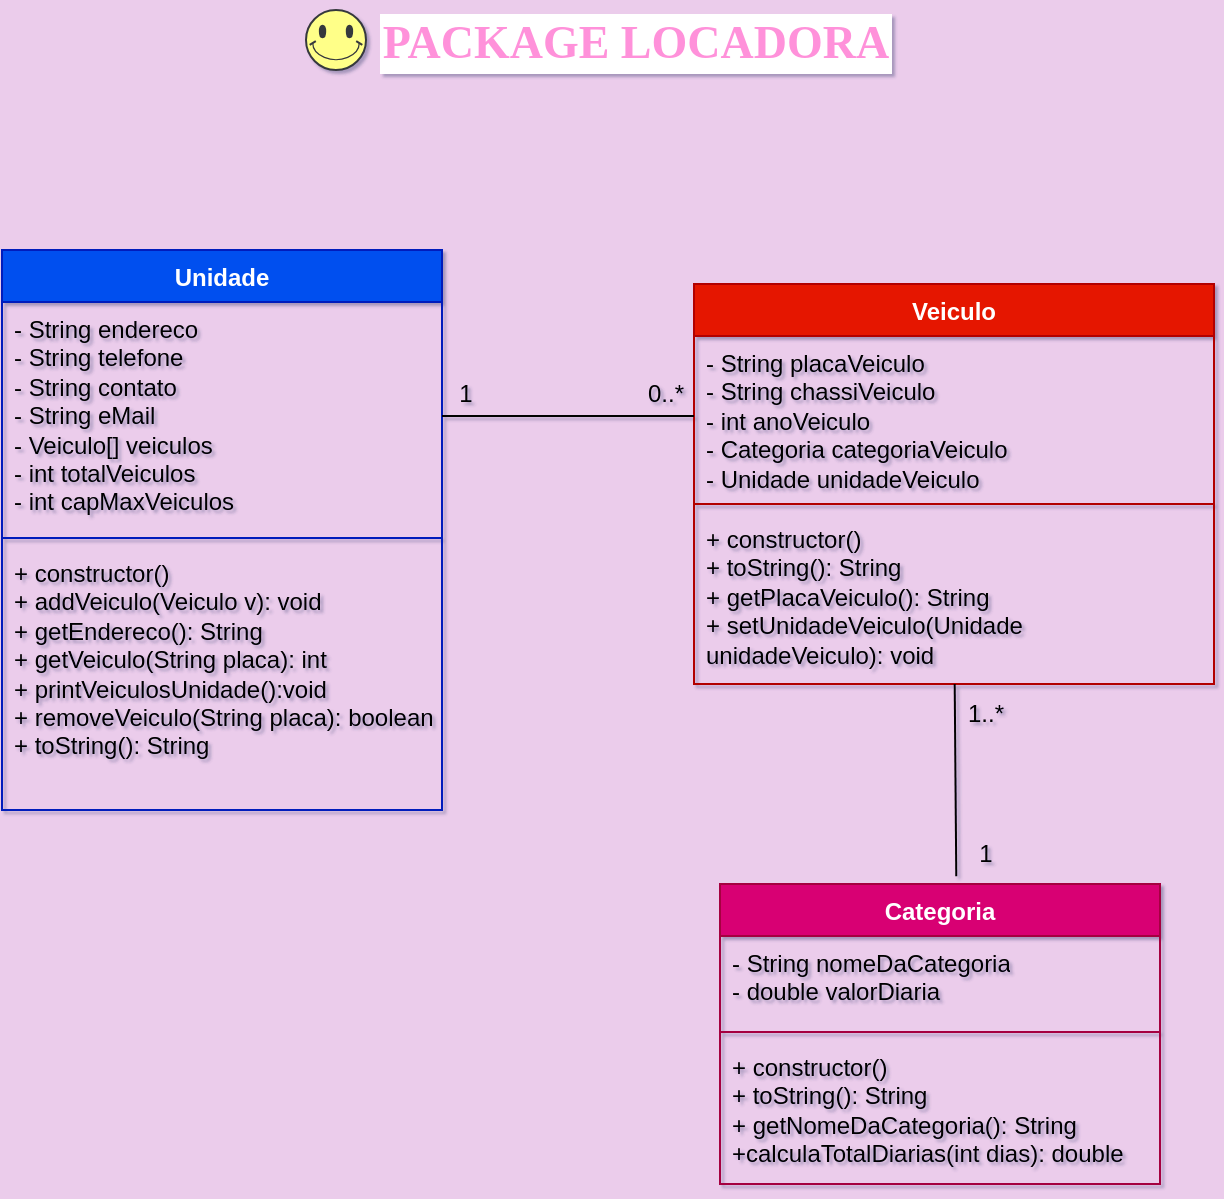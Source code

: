 <mxfile version="22.0.7" type="onedrive" pages="2">
  <diagram name="Página-1" id="P2hpvSOW3qpmeYRSDR1S">
    <mxGraphModel grid="1" page="1" gridSize="10" guides="1" tooltips="1" connect="1" arrows="1" fold="1" pageScale="1" pageWidth="827" pageHeight="1169" background="#EBCCEB" math="0" shadow="1">
      <root>
        <mxCell id="0" />
        <mxCell id="1" parent="0" />
        <mxCell id="P0AuQnQMJXoMTGdryQzE-1" value="Veiculo" style="swimlane;fontStyle=1;align=center;verticalAlign=top;childLayout=stackLayout;horizontal=1;startSize=26;horizontalStack=0;resizeParent=1;resizeParentMax=0;resizeLast=0;collapsible=1;marginBottom=0;whiteSpace=wrap;html=1;fillColor=#e51400;fontColor=#ffffff;strokeColor=#B20000;" vertex="1" parent="1">
          <mxGeometry x="434" y="162" width="260" height="200" as="geometry" />
        </mxCell>
        <mxCell id="P0AuQnQMJXoMTGdryQzE-2" value="- String placaVeiculo&lt;br&gt;- String chassiVeiculo&lt;br&gt;- int anoVeiculo&lt;br&gt;- Categoria categoriaVeiculo&lt;br&gt;- Unidade unidadeVeiculo" style="text;strokeColor=none;fillColor=none;align=left;verticalAlign=top;spacingLeft=4;spacingRight=4;overflow=hidden;rotatable=0;points=[[0,0.5],[1,0.5]];portConstraint=eastwest;whiteSpace=wrap;html=1;" vertex="1" parent="P0AuQnQMJXoMTGdryQzE-1">
          <mxGeometry y="26" width="260" height="80" as="geometry" />
        </mxCell>
        <mxCell id="P0AuQnQMJXoMTGdryQzE-3" value="" style="line;strokeWidth=1;fillColor=none;align=left;verticalAlign=middle;spacingTop=-1;spacingLeft=3;spacingRight=3;rotatable=0;labelPosition=right;points=[];portConstraint=eastwest;strokeColor=inherit;" vertex="1" parent="P0AuQnQMJXoMTGdryQzE-1">
          <mxGeometry y="106" width="260" height="8" as="geometry" />
        </mxCell>
        <mxCell id="P0AuQnQMJXoMTGdryQzE-4" value="+ constructor()&lt;br style=&quot;border-color: var(--border-color);&quot;&gt;+ toString(): String&lt;br&gt;+ getPlacaVeiculo(): String&lt;br&gt;+&amp;nbsp;setUnidadeVeiculo(Unidade unidadeVeiculo): void" style="text;strokeColor=none;fillColor=none;align=left;verticalAlign=top;spacingLeft=4;spacingRight=4;overflow=hidden;rotatable=0;points=[[0,0.5],[1,0.5]];portConstraint=eastwest;whiteSpace=wrap;html=1;" vertex="1" parent="P0AuQnQMJXoMTGdryQzE-1">
          <mxGeometry y="114" width="260" height="86" as="geometry" />
        </mxCell>
        <mxCell id="P0AuQnQMJXoMTGdryQzE-6" value="Categoria" style="swimlane;fontStyle=1;align=center;verticalAlign=top;childLayout=stackLayout;horizontal=1;startSize=26;horizontalStack=0;resizeParent=1;resizeParentMax=0;resizeLast=0;collapsible=1;marginBottom=0;whiteSpace=wrap;html=1;fillColor=#d80073;strokeColor=#A50040;fontColor=#ffffff;" vertex="1" parent="1">
          <mxGeometry x="447" y="462" width="220" height="150" as="geometry">
            <mxRectangle x="447" y="462" width="100" height="30" as="alternateBounds" />
          </mxGeometry>
        </mxCell>
        <mxCell id="P0AuQnQMJXoMTGdryQzE-7" value="- String nomeDaCategoria&lt;br&gt;- double valorDiaria" style="text;strokeColor=none;fillColor=none;align=left;verticalAlign=top;spacingLeft=4;spacingRight=4;overflow=hidden;rotatable=0;points=[[0,0.5],[1,0.5]];portConstraint=eastwest;whiteSpace=wrap;html=1;" vertex="1" parent="P0AuQnQMJXoMTGdryQzE-6">
          <mxGeometry y="26" width="220" height="44" as="geometry" />
        </mxCell>
        <mxCell id="P0AuQnQMJXoMTGdryQzE-8" value="" style="line;strokeWidth=1;fillColor=none;align=left;verticalAlign=middle;spacingTop=-1;spacingLeft=3;spacingRight=3;rotatable=0;labelPosition=right;points=[];portConstraint=eastwest;strokeColor=inherit;" vertex="1" parent="P0AuQnQMJXoMTGdryQzE-6">
          <mxGeometry y="70" width="220" height="8" as="geometry" />
        </mxCell>
        <mxCell id="P0AuQnQMJXoMTGdryQzE-9" value="+ constructor()&lt;br style=&quot;border-color: var(--border-color);&quot;&gt;+ toString(): String&lt;br&gt;+ getNomeDaCategoria(): String&lt;br&gt;+calculaTotalDiarias(int dias)&lt;span style=&quot;background-color: initial;&quot;&gt;: double&lt;/span&gt;" style="text;strokeColor=none;fillColor=none;align=left;verticalAlign=top;spacingLeft=4;spacingRight=4;overflow=hidden;rotatable=0;points=[[0,0.5],[1,0.5]];portConstraint=eastwest;whiteSpace=wrap;html=1;" vertex="1" parent="P0AuQnQMJXoMTGdryQzE-6">
          <mxGeometry y="78" width="220" height="72" as="geometry" />
        </mxCell>
        <mxCell id="P0AuQnQMJXoMTGdryQzE-10" value="Unidade" style="swimlane;fontStyle=1;align=center;verticalAlign=top;childLayout=stackLayout;horizontal=1;startSize=26;horizontalStack=0;resizeParent=1;resizeParentMax=0;resizeLast=0;collapsible=1;marginBottom=0;whiteSpace=wrap;html=1;fillColor=#0050ef;fontColor=#ffffff;strokeColor=#001DBC;" vertex="1" parent="1">
          <mxGeometry x="88" y="145" width="220" height="280" as="geometry" />
        </mxCell>
        <mxCell id="P0AuQnQMJXoMTGdryQzE-11" value="- String endereco&lt;br&gt;- String telefone&lt;br&gt;- String contato&lt;br&gt;- String eMail&lt;br&gt;- Veiculo[] veiculos&lt;br&gt;- int totalVeiculos&lt;br&gt;- int capMaxVeiculos" style="text;strokeColor=none;fillColor=none;align=left;verticalAlign=top;spacingLeft=4;spacingRight=4;overflow=hidden;rotatable=0;points=[[0,0.5],[1,0.5]];portConstraint=eastwest;whiteSpace=wrap;html=1;" vertex="1" parent="P0AuQnQMJXoMTGdryQzE-10">
          <mxGeometry y="26" width="220" height="114" as="geometry" />
        </mxCell>
        <mxCell id="P0AuQnQMJXoMTGdryQzE-12" value="" style="line;strokeWidth=1;fillColor=none;align=left;verticalAlign=middle;spacingTop=-1;spacingLeft=3;spacingRight=3;rotatable=0;labelPosition=right;points=[];portConstraint=eastwest;strokeColor=inherit;" vertex="1" parent="P0AuQnQMJXoMTGdryQzE-10">
          <mxGeometry y="140" width="220" height="8" as="geometry" />
        </mxCell>
        <mxCell id="P0AuQnQMJXoMTGdryQzE-13" value="+ constructor()&lt;br&gt;+ addVeiculo(Veiculo v): void&lt;br&gt;+ getEndereco(): String&lt;br&gt;+ getVeiculo(String placa): int&lt;br&gt;+ printVeiculosUnidade():void&lt;br&gt;+ removeVeiculo(String placa): boolean&lt;br&gt;+ toString(): String" style="text;strokeColor=none;fillColor=none;align=left;verticalAlign=top;spacingLeft=4;spacingRight=4;overflow=hidden;rotatable=0;points=[[0,0.5],[1,0.5]];portConstraint=eastwest;whiteSpace=wrap;html=1;" vertex="1" parent="P0AuQnQMJXoMTGdryQzE-10">
          <mxGeometry y="148" width="220" height="132" as="geometry" />
        </mxCell>
        <mxCell id="P0AuQnQMJXoMTGdryQzE-15" style="edgeStyle=none;rounded=0;orthogonalLoop=1;jettySize=auto;html=1;exitX=1;exitY=0.5;exitDx=0;exitDy=0;entryX=0;entryY=0.5;entryDx=0;entryDy=0;endArrow=none;endFill=0;" edge="1" parent="1" source="P0AuQnQMJXoMTGdryQzE-11" target="P0AuQnQMJXoMTGdryQzE-2">
          <mxGeometry relative="1" as="geometry" />
        </mxCell>
        <mxCell id="P0AuQnQMJXoMTGdryQzE-16" style="edgeStyle=none;rounded=0;orthogonalLoop=1;jettySize=auto;html=1;endArrow=none;endFill=0;entryX=0.537;entryY=-0.026;entryDx=0;entryDy=0;entryPerimeter=0;" edge="1" parent="1" source="P0AuQnQMJXoMTGdryQzE-4" target="P0AuQnQMJXoMTGdryQzE-6">
          <mxGeometry relative="1" as="geometry">
            <mxPoint x="567" y="452" as="targetPoint" />
          </mxGeometry>
        </mxCell>
        <mxCell id="P0AuQnQMJXoMTGdryQzE-17" value="0..*" style="text;html=1;strokeColor=none;fillColor=none;align=center;verticalAlign=middle;whiteSpace=wrap;rounded=0;" vertex="1" parent="1">
          <mxGeometry x="390" y="202" width="60" height="30" as="geometry" />
        </mxCell>
        <mxCell id="P0AuQnQMJXoMTGdryQzE-21" value="1" style="text;html=1;strokeColor=none;fillColor=none;align=center;verticalAlign=middle;whiteSpace=wrap;rounded=0;" vertex="1" parent="1">
          <mxGeometry x="290" y="202" width="60" height="30" as="geometry" />
        </mxCell>
        <mxCell id="P0AuQnQMJXoMTGdryQzE-22" value="1" style="text;html=1;strokeColor=none;fillColor=none;align=center;verticalAlign=middle;whiteSpace=wrap;rounded=0;" vertex="1" parent="1">
          <mxGeometry x="550" y="432" width="60" height="30" as="geometry" />
        </mxCell>
        <mxCell id="P0AuQnQMJXoMTGdryQzE-23" value="1..*" style="text;html=1;strokeColor=none;fillColor=none;align=center;verticalAlign=middle;whiteSpace=wrap;rounded=0;" vertex="1" parent="1">
          <mxGeometry x="565" y="362" width="30" height="30" as="geometry" />
        </mxCell>
        <mxCell id="azOXNy-KbACVUyRHwZ7o-1" value="PACKAGE LOCADORA&lt;br style=&quot;font-size: 23px;&quot;&gt;" style="text;strokeColor=none;align=center;fillColor=none;html=1;verticalAlign=top;whiteSpace=wrap;rounded=0;fontStyle=1;fontSize=23;labelBorderColor=#FFFFFF;labelBackgroundColor=default;fontColor=#FF91DA;fontFamily=Lucida Console;" vertex="1" parent="1">
          <mxGeometry x="270" y="20" width="270" height="40" as="geometry" />
        </mxCell>
        <mxCell id="azOXNy-KbACVUyRHwZ7o-5" value="" style="verticalLabelPosition=bottom;verticalAlign=top;html=1;shape=mxgraph.basic.smiley;fillColor=#ffff88;strokeColor=#36393d;" vertex="1" parent="1">
          <mxGeometry x="240" y="25" width="30" height="30" as="geometry" />
        </mxCell>
      </root>
    </mxGraphModel>
  </diagram>
  <diagram id="N_qnSfwSvaj9MOTGR0hJ" name="Página-2">
    <mxGraphModel dx="1034" dy="478" grid="1" gridSize="10" guides="1" tooltips="1" connect="1" arrows="1" fold="1" page="1" pageScale="1" pageWidth="827" pageHeight="1169" math="0" shadow="0">
      <root>
        <mxCell id="0" />
        <mxCell id="1" parent="0" />
        <mxCell id="0QthzrogVL3aHqra3Ag6-1" value="draw.io" style="text;html=1;strokeColor=none;fillColor=none;align=center;verticalAlign=middle;whiteSpace=wrap;rounded=0;fontSize=28;" parent="1" vertex="1">
          <mxGeometry x="60" y="10" width="60" height="30" as="geometry" />
        </mxCell>
        <mxCell id="0QthzrogVL3aHqra3Ag6-2" value="Veiculo" style="swimlane;fontStyle=1;align=center;verticalAlign=top;childLayout=stackLayout;horizontal=1;startSize=26;horizontalStack=0;resizeParent=1;resizeParentMax=0;resizeLast=0;collapsible=1;marginBottom=0;whiteSpace=wrap;html=1;" parent="1" vertex="1">
          <mxGeometry x="254" y="120" width="160" height="190" as="geometry" />
        </mxCell>
        <mxCell id="0QthzrogVL3aHqra3Ag6-3" value="- placa: String&lt;br&gt;- chassi: String&lt;br&gt;- anoModelo: int&lt;br&gt;- categoria: Categoria&lt;br&gt;- unidade: Unidade" style="text;strokeColor=none;fillColor=none;align=left;verticalAlign=top;spacingLeft=4;spacingRight=4;overflow=hidden;rotatable=0;points=[[0,0.5],[1,0.5]];portConstraint=eastwest;whiteSpace=wrap;html=1;" parent="0QthzrogVL3aHqra3Ag6-2" vertex="1">
          <mxGeometry y="26" width="160" height="84" as="geometry" />
        </mxCell>
        <mxCell id="0QthzrogVL3aHqra3Ag6-4" value="" style="line;strokeWidth=1;fillColor=none;align=left;verticalAlign=middle;spacingTop=-1;spacingLeft=3;spacingRight=3;rotatable=0;labelPosition=right;points=[];portConstraint=eastwest;strokeColor=inherit;" parent="0QthzrogVL3aHqra3Ag6-2" vertex="1">
          <mxGeometry y="110" width="160" height="8" as="geometry" />
        </mxCell>
        <mxCell id="0QthzrogVL3aHqra3Ag6-5" value="+ cadastrarVeiculo(): void&lt;br&gt;+ consultarVeiculo(): void&lt;br&gt;+ atualizarVeiculo(): void&lt;br&gt;+ removerVeiculo(): void" style="text;strokeColor=none;fillColor=none;align=left;verticalAlign=top;spacingLeft=4;spacingRight=4;overflow=hidden;rotatable=0;points=[[0,0.5],[1,0.5]];portConstraint=eastwest;whiteSpace=wrap;html=1;" parent="0QthzrogVL3aHqra3Ag6-2" vertex="1">
          <mxGeometry y="118" width="160" height="72" as="geometry" />
        </mxCell>
        <mxCell id="0QthzrogVL3aHqra3Ag6-6" value="Categoria" style="swimlane;fontStyle=1;align=center;verticalAlign=top;childLayout=stackLayout;horizontal=1;startSize=26;horizontalStack=0;resizeParent=1;resizeParentMax=0;resizeLast=0;collapsible=1;marginBottom=0;whiteSpace=wrap;html=1;" parent="1" vertex="1">
          <mxGeometry x="480" y="130" width="160" height="124" as="geometry" />
        </mxCell>
        <mxCell id="0QthzrogVL3aHqra3Ag6-7" value="- nome: String&lt;br&gt;- valorDiaria: float" style="text;strokeColor=none;fillColor=none;align=left;verticalAlign=top;spacingLeft=4;spacingRight=4;overflow=hidden;rotatable=0;points=[[0,0.5],[1,0.5]];portConstraint=eastwest;whiteSpace=wrap;html=1;" parent="0QthzrogVL3aHqra3Ag6-6" vertex="1">
          <mxGeometry y="26" width="160" height="64" as="geometry" />
        </mxCell>
        <mxCell id="0QthzrogVL3aHqra3Ag6-8" value="" style="line;strokeWidth=1;fillColor=none;align=left;verticalAlign=middle;spacingTop=-1;spacingLeft=3;spacingRight=3;rotatable=0;labelPosition=right;points=[];portConstraint=eastwest;strokeColor=inherit;" parent="0QthzrogVL3aHqra3Ag6-6" vertex="1">
          <mxGeometry y="90" width="160" height="8" as="geometry" />
        </mxCell>
        <mxCell id="0QthzrogVL3aHqra3Ag6-9" value="+ calcularDiaria(): float" style="text;strokeColor=none;fillColor=none;align=left;verticalAlign=top;spacingLeft=4;spacingRight=4;overflow=hidden;rotatable=0;points=[[0,0.5],[1,0.5]];portConstraint=eastwest;whiteSpace=wrap;html=1;" parent="0QthzrogVL3aHqra3Ag6-6" vertex="1">
          <mxGeometry y="98" width="160" height="26" as="geometry" />
        </mxCell>
        <mxCell id="0QthzrogVL3aHqra3Ag6-10" value="Unidade" style="swimlane;fontStyle=1;align=center;verticalAlign=top;childLayout=stackLayout;horizontal=1;startSize=26;horizontalStack=0;resizeParent=1;resizeParentMax=0;resizeLast=0;collapsible=1;marginBottom=0;whiteSpace=wrap;html=1;" parent="1" vertex="1">
          <mxGeometry x="30" y="120" width="160" height="150" as="geometry" />
        </mxCell>
        <mxCell id="0QthzrogVL3aHqra3Ag6-11" value="- endereco: String&lt;br&gt;- telefone: String&lt;br&gt;- contato: String&lt;br&gt;- email: String&lt;br&gt;- veiculos[]: Veiculo" style="text;strokeColor=none;fillColor=none;align=left;verticalAlign=top;spacingLeft=4;spacingRight=4;overflow=hidden;rotatable=0;points=[[0,0.5],[1,0.5]];portConstraint=eastwest;whiteSpace=wrap;html=1;" parent="0QthzrogVL3aHqra3Ag6-10" vertex="1">
          <mxGeometry y="26" width="160" height="84" as="geometry" />
        </mxCell>
        <mxCell id="0QthzrogVL3aHqra3Ag6-12" value="" style="line;strokeWidth=1;fillColor=none;align=left;verticalAlign=middle;spacingTop=-1;spacingLeft=3;spacingRight=3;rotatable=0;labelPosition=right;points=[];portConstraint=eastwest;strokeColor=inherit;" parent="0QthzrogVL3aHqra3Ag6-10" vertex="1">
          <mxGeometry y="110" width="160" height="8" as="geometry" />
        </mxCell>
        <mxCell id="0QthzrogVL3aHqra3Ag6-13" value="+ cadastrarUnidade()" style="text;strokeColor=none;fillColor=none;align=left;verticalAlign=top;spacingLeft=4;spacingRight=4;overflow=hidden;rotatable=0;points=[[0,0.5],[1,0.5]];portConstraint=eastwest;whiteSpace=wrap;html=1;" parent="0QthzrogVL3aHqra3Ag6-10" vertex="1">
          <mxGeometry y="118" width="160" height="32" as="geometry" />
        </mxCell>
        <mxCell id="0QthzrogVL3aHqra3Ag6-14" style="edgeStyle=orthogonalEdgeStyle;rounded=0;orthogonalLoop=1;jettySize=auto;html=1;endArrow=none;endFill=0;" parent="1" source="0QthzrogVL3aHqra3Ag6-11" target="0QthzrogVL3aHqra3Ag6-3" edge="1">
          <mxGeometry relative="1" as="geometry" />
        </mxCell>
        <mxCell id="0QthzrogVL3aHqra3Ag6-16" style="edgeStyle=orthogonalEdgeStyle;rounded=0;orthogonalLoop=1;jettySize=auto;html=1;endArrow=none;endFill=0;" parent="1" source="0QthzrogVL3aHqra3Ag6-3" target="0QthzrogVL3aHqra3Ag6-7" edge="1">
          <mxGeometry relative="1" as="geometry" />
        </mxCell>
        <mxCell id="0QthzrogVL3aHqra3Ag6-17" value="1" style="text;html=1;strokeColor=none;fillColor=none;align=center;verticalAlign=middle;whiteSpace=wrap;rounded=0;" parent="1" vertex="1">
          <mxGeometry x="190" y="175" width="20" height="10" as="geometry" />
        </mxCell>
        <mxCell id="0QthzrogVL3aHqra3Ag6-19" value="1..*" style="text;html=1;strokeColor=none;fillColor=none;align=center;verticalAlign=middle;whiteSpace=wrap;rounded=0;" parent="1" vertex="1">
          <mxGeometry x="231" y="175" width="20" height="10" as="geometry" />
        </mxCell>
        <mxCell id="0QthzrogVL3aHqra3Ag6-21" value="1" style="text;html=1;strokeColor=none;fillColor=none;align=center;verticalAlign=middle;whiteSpace=wrap;rounded=0;" parent="1" vertex="1">
          <mxGeometry x="460" y="175" width="20" height="10" as="geometry" />
        </mxCell>
        <mxCell id="0QthzrogVL3aHqra3Ag6-22" value="1..*" style="text;html=1;strokeColor=none;fillColor=none;align=center;verticalAlign=middle;whiteSpace=wrap;rounded=0;" parent="1" vertex="1">
          <mxGeometry x="419" y="174" width="20" height="10" as="geometry" />
        </mxCell>
      </root>
    </mxGraphModel>
  </diagram>
</mxfile>
